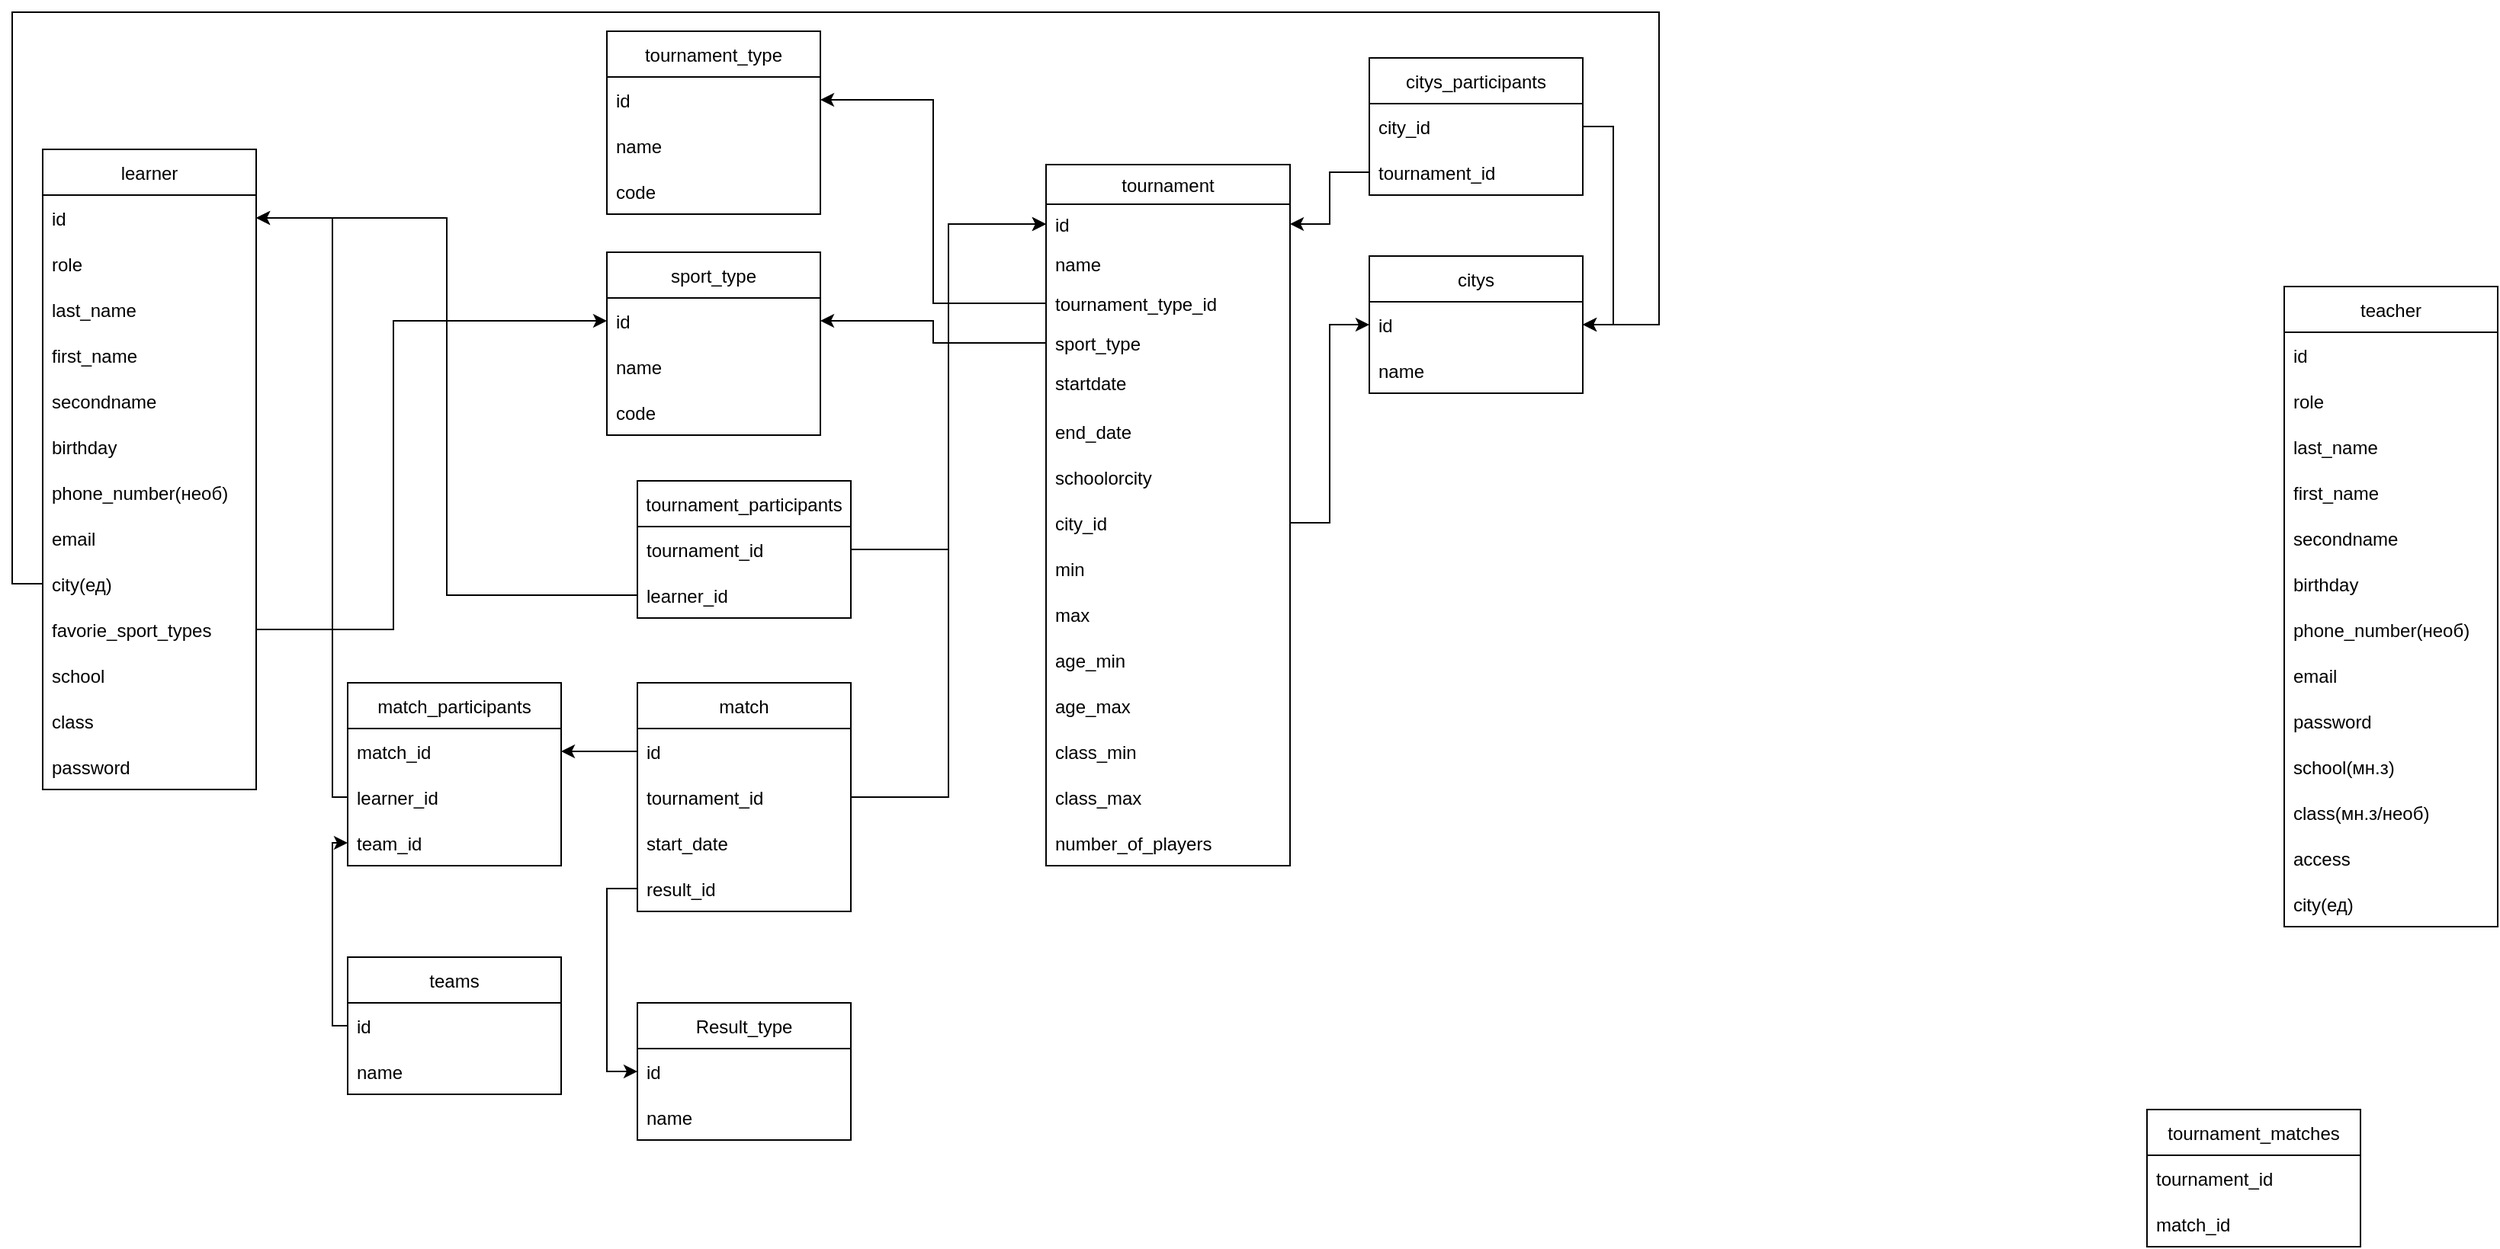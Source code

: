 <mxfile version="20.0.4" type="device"><diagram id="C5RBs43oDa-KdzZeNtuy" name="Page-1"><mxGraphModel dx="1977" dy="704" grid="1" gridSize="10" guides="1" tooltips="1" connect="1" arrows="1" fold="1" page="1" pageScale="1" pageWidth="827" pageHeight="1169" math="0" shadow="0"><root><mxCell id="WIyWlLk6GJQsqaUBKTNV-0"/><mxCell id="WIyWlLk6GJQsqaUBKTNV-1" parent="WIyWlLk6GJQsqaUBKTNV-0"/><mxCell id="zkfFHV4jXpPFQw0GAbJ--17" value="tournament&#10;" style="swimlane;fontStyle=0;align=center;verticalAlign=top;childLayout=stackLayout;horizontal=1;startSize=26;horizontalStack=0;resizeParent=1;resizeLast=0;collapsible=1;marginBottom=0;rounded=0;shadow=0;strokeWidth=1;" parent="WIyWlLk6GJQsqaUBKTNV-1" vertex="1"><mxGeometry x="508" y="120" width="160" height="460" as="geometry"><mxRectangle x="550" y="140" width="160" height="26" as="alternateBounds"/></mxGeometry></mxCell><mxCell id="zkfFHV4jXpPFQw0GAbJ--18" value="id&#10;" style="text;align=left;verticalAlign=top;spacingLeft=4;spacingRight=4;overflow=hidden;rotatable=0;points=[[0,0.5],[1,0.5]];portConstraint=eastwest;" parent="zkfFHV4jXpPFQw0GAbJ--17" vertex="1"><mxGeometry y="26" width="160" height="26" as="geometry"/></mxCell><mxCell id="zkfFHV4jXpPFQw0GAbJ--19" value="name&#10;" style="text;align=left;verticalAlign=top;spacingLeft=4;spacingRight=4;overflow=hidden;rotatable=0;points=[[0,0.5],[1,0.5]];portConstraint=eastwest;rounded=0;shadow=0;html=0;" parent="zkfFHV4jXpPFQw0GAbJ--17" vertex="1"><mxGeometry y="52" width="160" height="26" as="geometry"/></mxCell><mxCell id="zkfFHV4jXpPFQw0GAbJ--20" value="tournament_type_id" style="text;align=left;verticalAlign=top;spacingLeft=4;spacingRight=4;overflow=hidden;rotatable=0;points=[[0,0.5],[1,0.5]];portConstraint=eastwest;rounded=0;shadow=0;html=0;" parent="zkfFHV4jXpPFQw0GAbJ--17" vertex="1"><mxGeometry y="78" width="160" height="26" as="geometry"/></mxCell><mxCell id="zkfFHV4jXpPFQw0GAbJ--21" value="sport_type" style="text;align=left;verticalAlign=top;spacingLeft=4;spacingRight=4;overflow=hidden;rotatable=0;points=[[0,0.5],[1,0.5]];portConstraint=eastwest;rounded=0;shadow=0;html=0;" parent="zkfFHV4jXpPFQw0GAbJ--17" vertex="1"><mxGeometry y="104" width="160" height="26" as="geometry"/></mxCell><object label="startdate&#10;" end_date="" id="zkfFHV4jXpPFQw0GAbJ--22"><mxCell style="text;align=left;verticalAlign=top;spacingLeft=4;spacingRight=4;overflow=hidden;rotatable=0;points=[[0,0.5],[1,0.5]];portConstraint=eastwest;rounded=0;shadow=0;html=0;" parent="zkfFHV4jXpPFQw0GAbJ--17" vertex="1"><mxGeometry y="130" width="160" height="30" as="geometry"/></mxCell></object><mxCell id="_tRP8XSapxq75fpHYon0-5" value="end_date" style="text;strokeColor=none;fillColor=none;align=left;verticalAlign=middle;spacingLeft=4;spacingRight=4;overflow=hidden;points=[[0,0.5],[1,0.5]];portConstraint=eastwest;rotatable=0;" parent="zkfFHV4jXpPFQw0GAbJ--17" vertex="1"><mxGeometry y="160" width="160" height="30" as="geometry"/></mxCell><mxCell id="_tRP8XSapxq75fpHYon0-6" value="schoolorcity" style="text;strokeColor=none;fillColor=none;align=left;verticalAlign=middle;spacingLeft=4;spacingRight=4;overflow=hidden;points=[[0,0.5],[1,0.5]];portConstraint=eastwest;rotatable=0;" parent="zkfFHV4jXpPFQw0GAbJ--17" vertex="1"><mxGeometry y="190" width="160" height="30" as="geometry"/></mxCell><mxCell id="_tRP8XSapxq75fpHYon0-7" value="city_id" style="text;strokeColor=none;fillColor=none;align=left;verticalAlign=middle;spacingLeft=4;spacingRight=4;overflow=hidden;points=[[0,0.5],[1,0.5]];portConstraint=eastwest;rotatable=0;" parent="zkfFHV4jXpPFQw0GAbJ--17" vertex="1"><mxGeometry y="220" width="160" height="30" as="geometry"/></mxCell><mxCell id="_tRP8XSapxq75fpHYon0-8" value="min" style="text;strokeColor=none;fillColor=none;align=left;verticalAlign=middle;spacingLeft=4;spacingRight=4;overflow=hidden;points=[[0,0.5],[1,0.5]];portConstraint=eastwest;rotatable=0;" parent="zkfFHV4jXpPFQw0GAbJ--17" vertex="1"><mxGeometry y="250" width="160" height="30" as="geometry"/></mxCell><mxCell id="_tRP8XSapxq75fpHYon0-9" value="max" style="text;strokeColor=none;fillColor=none;align=left;verticalAlign=middle;spacingLeft=4;spacingRight=4;overflow=hidden;points=[[0,0.5],[1,0.5]];portConstraint=eastwest;rotatable=0;" parent="zkfFHV4jXpPFQw0GAbJ--17" vertex="1"><mxGeometry y="280" width="160" height="30" as="geometry"/></mxCell><mxCell id="_tRP8XSapxq75fpHYon0-10" value="age_min" style="text;strokeColor=none;fillColor=none;align=left;verticalAlign=middle;spacingLeft=4;spacingRight=4;overflow=hidden;points=[[0,0.5],[1,0.5]];portConstraint=eastwest;rotatable=0;" parent="zkfFHV4jXpPFQw0GAbJ--17" vertex="1"><mxGeometry y="310" width="160" height="30" as="geometry"/></mxCell><mxCell id="_tRP8XSapxq75fpHYon0-12" value="age_max" style="text;strokeColor=none;fillColor=none;align=left;verticalAlign=middle;spacingLeft=4;spacingRight=4;overflow=hidden;points=[[0,0.5],[1,0.5]];portConstraint=eastwest;rotatable=0;" parent="zkfFHV4jXpPFQw0GAbJ--17" vertex="1"><mxGeometry y="340" width="160" height="30" as="geometry"/></mxCell><mxCell id="_tRP8XSapxq75fpHYon0-11" value="class_min" style="text;strokeColor=none;fillColor=none;align=left;verticalAlign=middle;spacingLeft=4;spacingRight=4;overflow=hidden;points=[[0,0.5],[1,0.5]];portConstraint=eastwest;rotatable=0;" parent="zkfFHV4jXpPFQw0GAbJ--17" vertex="1"><mxGeometry y="370" width="160" height="30" as="geometry"/></mxCell><mxCell id="_tRP8XSapxq75fpHYon0-13" value="class_max" style="text;strokeColor=none;fillColor=none;align=left;verticalAlign=middle;spacingLeft=4;spacingRight=4;overflow=hidden;points=[[0,0.5],[1,0.5]];portConstraint=eastwest;rotatable=0;" parent="zkfFHV4jXpPFQw0GAbJ--17" vertex="1"><mxGeometry y="400" width="160" height="30" as="geometry"/></mxCell><mxCell id="_tRP8XSapxq75fpHYon0-14" value="number_of_players" style="text;strokeColor=none;fillColor=none;align=left;verticalAlign=middle;spacingLeft=4;spacingRight=4;overflow=hidden;points=[[0,0.5],[1,0.5]];portConstraint=eastwest;rotatable=0;" parent="zkfFHV4jXpPFQw0GAbJ--17" vertex="1"><mxGeometry y="430" width="160" height="30" as="geometry"/></mxCell><mxCell id="_tRP8XSapxq75fpHYon0-15" value="tournament_matches" style="swimlane;fontStyle=0;childLayout=stackLayout;horizontal=1;startSize=30;horizontalStack=0;resizeParent=1;resizeParentMax=0;resizeLast=0;collapsible=1;marginBottom=0;" parent="WIyWlLk6GJQsqaUBKTNV-1" vertex="1"><mxGeometry x="1230" y="740" width="140" height="90" as="geometry"/></mxCell><mxCell id="_tRP8XSapxq75fpHYon0-16" value="tournament_id" style="text;strokeColor=none;fillColor=none;align=left;verticalAlign=middle;spacingLeft=4;spacingRight=4;overflow=hidden;points=[[0,0.5],[1,0.5]];portConstraint=eastwest;rotatable=0;" parent="_tRP8XSapxq75fpHYon0-15" vertex="1"><mxGeometry y="30" width="140" height="30" as="geometry"/></mxCell><mxCell id="_tRP8XSapxq75fpHYon0-17" value="match_id" style="text;strokeColor=none;fillColor=none;align=left;verticalAlign=middle;spacingLeft=4;spacingRight=4;overflow=hidden;points=[[0,0.5],[1,0.5]];portConstraint=eastwest;rotatable=0;" parent="_tRP8XSapxq75fpHYon0-15" vertex="1"><mxGeometry y="60" width="140" height="30" as="geometry"/></mxCell><mxCell id="_tRP8XSapxq75fpHYon0-19" value="tournament_type" style="swimlane;fontStyle=0;childLayout=stackLayout;horizontal=1;startSize=30;horizontalStack=0;resizeParent=1;resizeParentMax=0;resizeLast=0;collapsible=1;marginBottom=0;" parent="WIyWlLk6GJQsqaUBKTNV-1" vertex="1"><mxGeometry x="220" y="32.5" width="140" height="120" as="geometry"/></mxCell><mxCell id="_tRP8XSapxq75fpHYon0-20" value="id" style="text;strokeColor=none;fillColor=none;align=left;verticalAlign=middle;spacingLeft=4;spacingRight=4;overflow=hidden;points=[[0,0.5],[1,0.5]];portConstraint=eastwest;rotatable=0;" parent="_tRP8XSapxq75fpHYon0-19" vertex="1"><mxGeometry y="30" width="140" height="30" as="geometry"/></mxCell><mxCell id="_tRP8XSapxq75fpHYon0-21" value="name" style="text;strokeColor=none;fillColor=none;align=left;verticalAlign=middle;spacingLeft=4;spacingRight=4;overflow=hidden;points=[[0,0.5],[1,0.5]];portConstraint=eastwest;rotatable=0;" parent="_tRP8XSapxq75fpHYon0-19" vertex="1"><mxGeometry y="60" width="140" height="30" as="geometry"/></mxCell><mxCell id="_tRP8XSapxq75fpHYon0-22" value="code" style="text;strokeColor=none;fillColor=none;align=left;verticalAlign=middle;spacingLeft=4;spacingRight=4;overflow=hidden;points=[[0,0.5],[1,0.5]];portConstraint=eastwest;rotatable=0;" parent="_tRP8XSapxq75fpHYon0-19" vertex="1"><mxGeometry y="90" width="140" height="30" as="geometry"/></mxCell><mxCell id="_tRP8XSapxq75fpHYon0-23" value="sport_type" style="swimlane;fontStyle=0;childLayout=stackLayout;horizontal=1;startSize=30;horizontalStack=0;resizeParent=1;resizeParentMax=0;resizeLast=0;collapsible=1;marginBottom=0;" parent="WIyWlLk6GJQsqaUBKTNV-1" vertex="1"><mxGeometry x="220" y="177.5" width="140" height="120" as="geometry"/></mxCell><mxCell id="_tRP8XSapxq75fpHYon0-25" value="id" style="text;strokeColor=none;fillColor=none;align=left;verticalAlign=middle;spacingLeft=4;spacingRight=4;overflow=hidden;points=[[0,0.5],[1,0.5]];portConstraint=eastwest;rotatable=0;" parent="_tRP8XSapxq75fpHYon0-23" vertex="1"><mxGeometry y="30" width="140" height="30" as="geometry"/></mxCell><mxCell id="_tRP8XSapxq75fpHYon0-26" value="name" style="text;strokeColor=none;fillColor=none;align=left;verticalAlign=middle;spacingLeft=4;spacingRight=4;overflow=hidden;points=[[0,0.5],[1,0.5]];portConstraint=eastwest;rotatable=0;" parent="_tRP8XSapxq75fpHYon0-23" vertex="1"><mxGeometry y="60" width="140" height="30" as="geometry"/></mxCell><mxCell id="_tRP8XSapxq75fpHYon0-27" value="code" style="text;strokeColor=none;fillColor=none;align=left;verticalAlign=middle;spacingLeft=4;spacingRight=4;overflow=hidden;points=[[0,0.5],[1,0.5]];portConstraint=eastwest;rotatable=0;" parent="_tRP8XSapxq75fpHYon0-23" vertex="1"><mxGeometry y="90" width="140" height="30" as="geometry"/></mxCell><mxCell id="_tRP8XSapxq75fpHYon0-28" value="citys_participants" style="swimlane;fontStyle=0;childLayout=stackLayout;horizontal=1;startSize=30;horizontalStack=0;resizeParent=1;resizeParentMax=0;resizeLast=0;collapsible=1;marginBottom=0;" parent="WIyWlLk6GJQsqaUBKTNV-1" vertex="1"><mxGeometry x="720" y="50" width="140" height="90" as="geometry"/></mxCell><mxCell id="_tRP8XSapxq75fpHYon0-29" value="city_id" style="text;strokeColor=none;fillColor=none;align=left;verticalAlign=middle;spacingLeft=4;spacingRight=4;overflow=hidden;points=[[0,0.5],[1,0.5]];portConstraint=eastwest;rotatable=0;" parent="_tRP8XSapxq75fpHYon0-28" vertex="1"><mxGeometry y="30" width="140" height="30" as="geometry"/></mxCell><mxCell id="_tRP8XSapxq75fpHYon0-30" value="tournament_id" style="text;strokeColor=none;fillColor=none;align=left;verticalAlign=middle;spacingLeft=4;spacingRight=4;overflow=hidden;points=[[0,0.5],[1,0.5]];portConstraint=eastwest;rotatable=0;" parent="_tRP8XSapxq75fpHYon0-28" vertex="1"><mxGeometry y="60" width="140" height="30" as="geometry"/></mxCell><mxCell id="_tRP8XSapxq75fpHYon0-33" value="tournament_participants" style="swimlane;fontStyle=0;childLayout=stackLayout;horizontal=1;startSize=30;horizontalStack=0;resizeParent=1;resizeParentMax=0;resizeLast=0;collapsible=1;marginBottom=0;" parent="WIyWlLk6GJQsqaUBKTNV-1" vertex="1"><mxGeometry x="240" y="327.5" width="140" height="90" as="geometry"/></mxCell><mxCell id="_tRP8XSapxq75fpHYon0-34" value="tournament_id" style="text;strokeColor=none;fillColor=none;align=left;verticalAlign=middle;spacingLeft=4;spacingRight=4;overflow=hidden;points=[[0,0.5],[1,0.5]];portConstraint=eastwest;rotatable=0;" parent="_tRP8XSapxq75fpHYon0-33" vertex="1"><mxGeometry y="30" width="140" height="30" as="geometry"/></mxCell><mxCell id="_tRP8XSapxq75fpHYon0-35" value="learner_id" style="text;strokeColor=none;fillColor=none;align=left;verticalAlign=middle;spacingLeft=4;spacingRight=4;overflow=hidden;points=[[0,0.5],[1,0.5]];portConstraint=eastwest;rotatable=0;" parent="_tRP8XSapxq75fpHYon0-33" vertex="1"><mxGeometry y="60" width="140" height="30" as="geometry"/></mxCell><mxCell id="_tRP8XSapxq75fpHYon0-40" value="match_participants" style="swimlane;fontStyle=0;childLayout=stackLayout;horizontal=1;startSize=30;horizontalStack=0;resizeParent=1;resizeParentMax=0;resizeLast=0;collapsible=1;marginBottom=0;" parent="WIyWlLk6GJQsqaUBKTNV-1" vertex="1"><mxGeometry x="50" y="460" width="140" height="120" as="geometry"/></mxCell><mxCell id="_tRP8XSapxq75fpHYon0-41" value="match_id" style="text;strokeColor=none;fillColor=none;align=left;verticalAlign=middle;spacingLeft=4;spacingRight=4;overflow=hidden;points=[[0,0.5],[1,0.5]];portConstraint=eastwest;rotatable=0;" parent="_tRP8XSapxq75fpHYon0-40" vertex="1"><mxGeometry y="30" width="140" height="30" as="geometry"/></mxCell><mxCell id="_tRP8XSapxq75fpHYon0-42" value="learner_id" style="text;strokeColor=none;fillColor=none;align=left;verticalAlign=middle;spacingLeft=4;spacingRight=4;overflow=hidden;points=[[0,0.5],[1,0.5]];portConstraint=eastwest;rotatable=0;" parent="_tRP8XSapxq75fpHYon0-40" vertex="1"><mxGeometry y="60" width="140" height="30" as="geometry"/></mxCell><mxCell id="_tRP8XSapxq75fpHYon0-43" value="team_id" style="text;strokeColor=none;fillColor=none;align=left;verticalAlign=middle;spacingLeft=4;spacingRight=4;overflow=hidden;points=[[0,0.5],[1,0.5]];portConstraint=eastwest;rotatable=0;" parent="_tRP8XSapxq75fpHYon0-40" vertex="1"><mxGeometry y="90" width="140" height="30" as="geometry"/></mxCell><mxCell id="_tRP8XSapxq75fpHYon0-44" value="teams" style="swimlane;fontStyle=0;childLayout=stackLayout;horizontal=1;startSize=30;horizontalStack=0;resizeParent=1;resizeParentMax=0;resizeLast=0;collapsible=1;marginBottom=0;" parent="WIyWlLk6GJQsqaUBKTNV-1" vertex="1"><mxGeometry x="50" y="640" width="140" height="90" as="geometry"/></mxCell><mxCell id="_tRP8XSapxq75fpHYon0-45" value="id" style="text;strokeColor=none;fillColor=none;align=left;verticalAlign=middle;spacingLeft=4;spacingRight=4;overflow=hidden;points=[[0,0.5],[1,0.5]];portConstraint=eastwest;rotatable=0;" parent="_tRP8XSapxq75fpHYon0-44" vertex="1"><mxGeometry y="30" width="140" height="30" as="geometry"/></mxCell><mxCell id="_tRP8XSapxq75fpHYon0-46" value="name" style="text;strokeColor=none;fillColor=none;align=left;verticalAlign=middle;spacingLeft=4;spacingRight=4;overflow=hidden;points=[[0,0.5],[1,0.5]];portConstraint=eastwest;rotatable=0;" parent="_tRP8XSapxq75fpHYon0-44" vertex="1"><mxGeometry y="60" width="140" height="30" as="geometry"/></mxCell><mxCell id="_tRP8XSapxq75fpHYon0-47" value="citys" style="swimlane;fontStyle=0;childLayout=stackLayout;horizontal=1;startSize=30;horizontalStack=0;resizeParent=1;resizeParentMax=0;resizeLast=0;collapsible=1;marginBottom=0;" parent="WIyWlLk6GJQsqaUBKTNV-1" vertex="1"><mxGeometry x="720" y="180" width="140" height="90" as="geometry"/></mxCell><mxCell id="_tRP8XSapxq75fpHYon0-48" value="id" style="text;strokeColor=none;fillColor=none;align=left;verticalAlign=middle;spacingLeft=4;spacingRight=4;overflow=hidden;points=[[0,0.5],[1,0.5]];portConstraint=eastwest;rotatable=0;" parent="_tRP8XSapxq75fpHYon0-47" vertex="1"><mxGeometry y="30" width="140" height="30" as="geometry"/></mxCell><mxCell id="_tRP8XSapxq75fpHYon0-49" value="name" style="text;strokeColor=none;fillColor=none;align=left;verticalAlign=middle;spacingLeft=4;spacingRight=4;overflow=hidden;points=[[0,0.5],[1,0.5]];portConstraint=eastwest;rotatable=0;" parent="_tRP8XSapxq75fpHYon0-47" vertex="1"><mxGeometry y="60" width="140" height="30" as="geometry"/></mxCell><mxCell id="_tRP8XSapxq75fpHYon0-54" value="learner" style="swimlane;fontStyle=0;childLayout=stackLayout;horizontal=1;startSize=30;horizontalStack=0;resizeParent=1;resizeParentMax=0;resizeLast=0;collapsible=1;marginBottom=0;" parent="WIyWlLk6GJQsqaUBKTNV-1" vertex="1"><mxGeometry x="-150" y="110" width="140" height="420" as="geometry"/></mxCell><mxCell id="_tRP8XSapxq75fpHYon0-59" value="id" style="text;strokeColor=none;fillColor=none;align=left;verticalAlign=middle;spacingLeft=4;spacingRight=4;overflow=hidden;points=[[0,0.5],[1,0.5]];portConstraint=eastwest;rotatable=0;" parent="_tRP8XSapxq75fpHYon0-54" vertex="1"><mxGeometry y="30" width="140" height="30" as="geometry"/></mxCell><mxCell id="_tRP8XSapxq75fpHYon0-55" value="role" style="text;strokeColor=none;fillColor=none;align=left;verticalAlign=middle;spacingLeft=4;spacingRight=4;overflow=hidden;points=[[0,0.5],[1,0.5]];portConstraint=eastwest;rotatable=0;" parent="_tRP8XSapxq75fpHYon0-54" vertex="1"><mxGeometry y="60" width="140" height="30" as="geometry"/></mxCell><mxCell id="_tRP8XSapxq75fpHYon0-56" value="last_name" style="text;strokeColor=none;fillColor=none;align=left;verticalAlign=middle;spacingLeft=4;spacingRight=4;overflow=hidden;points=[[0,0.5],[1,0.5]];portConstraint=eastwest;rotatable=0;" parent="_tRP8XSapxq75fpHYon0-54" vertex="1"><mxGeometry y="90" width="140" height="30" as="geometry"/></mxCell><mxCell id="_tRP8XSapxq75fpHYon0-57" value="first_name" style="text;strokeColor=none;fillColor=none;align=left;verticalAlign=middle;spacingLeft=4;spacingRight=4;overflow=hidden;points=[[0,0.5],[1,0.5]];portConstraint=eastwest;rotatable=0;" parent="_tRP8XSapxq75fpHYon0-54" vertex="1"><mxGeometry y="120" width="140" height="30" as="geometry"/></mxCell><mxCell id="_tRP8XSapxq75fpHYon0-63" value="secondname" style="text;strokeColor=none;fillColor=none;align=left;verticalAlign=middle;spacingLeft=4;spacingRight=4;overflow=hidden;points=[[0,0.5],[1,0.5]];portConstraint=eastwest;rotatable=0;" parent="_tRP8XSapxq75fpHYon0-54" vertex="1"><mxGeometry y="150" width="140" height="30" as="geometry"/></mxCell><mxCell id="_tRP8XSapxq75fpHYon0-62" value="birthday" style="text;strokeColor=none;fillColor=none;align=left;verticalAlign=middle;spacingLeft=4;spacingRight=4;overflow=hidden;points=[[0,0.5],[1,0.5]];portConstraint=eastwest;rotatable=0;" parent="_tRP8XSapxq75fpHYon0-54" vertex="1"><mxGeometry y="180" width="140" height="30" as="geometry"/></mxCell><mxCell id="_tRP8XSapxq75fpHYon0-60" value="phone_number(необ)" style="text;strokeColor=none;fillColor=none;align=left;verticalAlign=middle;spacingLeft=4;spacingRight=4;overflow=hidden;points=[[0,0.5],[1,0.5]];portConstraint=eastwest;rotatable=0;" parent="_tRP8XSapxq75fpHYon0-54" vertex="1"><mxGeometry y="210" width="140" height="30" as="geometry"/></mxCell><mxCell id="_tRP8XSapxq75fpHYon0-61" value="email" style="text;strokeColor=none;fillColor=none;align=left;verticalAlign=middle;spacingLeft=4;spacingRight=4;overflow=hidden;points=[[0,0.5],[1,0.5]];portConstraint=eastwest;rotatable=0;" parent="_tRP8XSapxq75fpHYon0-54" vertex="1"><mxGeometry y="240" width="140" height="30" as="geometry"/></mxCell><mxCell id="_tRP8XSapxq75fpHYon0-72" value="city(ед)" style="text;strokeColor=none;fillColor=none;align=left;verticalAlign=middle;spacingLeft=4;spacingRight=4;overflow=hidden;points=[[0,0.5],[1,0.5]];portConstraint=eastwest;rotatable=0;" parent="_tRP8XSapxq75fpHYon0-54" vertex="1"><mxGeometry y="270" width="140" height="30" as="geometry"/></mxCell><mxCell id="_tRP8XSapxq75fpHYon0-75" value="favorie_sport_types" style="text;strokeColor=none;fillColor=none;align=left;verticalAlign=middle;spacingLeft=4;spacingRight=4;overflow=hidden;points=[[0,0.5],[1,0.5]];portConstraint=eastwest;rotatable=0;" parent="_tRP8XSapxq75fpHYon0-54" vertex="1"><mxGeometry y="300" width="140" height="30" as="geometry"/></mxCell><mxCell id="_tRP8XSapxq75fpHYon0-73" value="school" style="text;strokeColor=none;fillColor=none;align=left;verticalAlign=middle;spacingLeft=4;spacingRight=4;overflow=hidden;points=[[0,0.5],[1,0.5]];portConstraint=eastwest;rotatable=0;" parent="_tRP8XSapxq75fpHYon0-54" vertex="1"><mxGeometry y="330" width="140" height="30" as="geometry"/></mxCell><mxCell id="_tRP8XSapxq75fpHYon0-74" value="class" style="text;strokeColor=none;fillColor=none;align=left;verticalAlign=middle;spacingLeft=4;spacingRight=4;overflow=hidden;points=[[0,0.5],[1,0.5]];portConstraint=eastwest;rotatable=0;" parent="_tRP8XSapxq75fpHYon0-54" vertex="1"><mxGeometry y="360" width="140" height="30" as="geometry"/></mxCell><mxCell id="_tRP8XSapxq75fpHYon0-64" value="password" style="text;strokeColor=none;fillColor=none;align=left;verticalAlign=middle;spacingLeft=4;spacingRight=4;overflow=hidden;points=[[0,0.5],[1,0.5]];portConstraint=eastwest;rotatable=0;" parent="_tRP8XSapxq75fpHYon0-54" vertex="1"><mxGeometry y="390" width="140" height="30" as="geometry"/></mxCell><mxCell id="Ds_4iTR1WvRI0m9JrLoC-0" style="edgeStyle=orthogonalEdgeStyle;rounded=0;orthogonalLoop=1;jettySize=auto;html=1;exitX=0;exitY=0.5;exitDx=0;exitDy=0;entryX=1;entryY=0.5;entryDx=0;entryDy=0;" edge="1" parent="WIyWlLk6GJQsqaUBKTNV-1" source="zkfFHV4jXpPFQw0GAbJ--20" target="_tRP8XSapxq75fpHYon0-20"><mxGeometry relative="1" as="geometry"/></mxCell><mxCell id="Ds_4iTR1WvRI0m9JrLoC-2" style="edgeStyle=orthogonalEdgeStyle;rounded=0;orthogonalLoop=1;jettySize=auto;html=1;exitX=0;exitY=0.5;exitDx=0;exitDy=0;entryX=1;entryY=0.5;entryDx=0;entryDy=0;" edge="1" parent="WIyWlLk6GJQsqaUBKTNV-1" source="zkfFHV4jXpPFQw0GAbJ--21" target="_tRP8XSapxq75fpHYon0-25"><mxGeometry relative="1" as="geometry"/></mxCell><mxCell id="Ds_4iTR1WvRI0m9JrLoC-5" style="edgeStyle=orthogonalEdgeStyle;rounded=0;orthogonalLoop=1;jettySize=auto;html=1;exitX=1;exitY=0.5;exitDx=0;exitDy=0;entryX=0;entryY=0.5;entryDx=0;entryDy=0;" edge="1" parent="WIyWlLk6GJQsqaUBKTNV-1" source="_tRP8XSapxq75fpHYon0-7" target="_tRP8XSapxq75fpHYon0-48"><mxGeometry relative="1" as="geometry"/></mxCell><mxCell id="Ds_4iTR1WvRI0m9JrLoC-7" style="edgeStyle=orthogonalEdgeStyle;rounded=0;orthogonalLoop=1;jettySize=auto;html=1;exitX=1;exitY=0.5;exitDx=0;exitDy=0;entryX=1;entryY=0.5;entryDx=0;entryDy=0;" edge="1" parent="WIyWlLk6GJQsqaUBKTNV-1" source="_tRP8XSapxq75fpHYon0-29" target="_tRP8XSapxq75fpHYon0-48"><mxGeometry relative="1" as="geometry"/></mxCell><mxCell id="Ds_4iTR1WvRI0m9JrLoC-8" style="edgeStyle=orthogonalEdgeStyle;rounded=0;orthogonalLoop=1;jettySize=auto;html=1;exitX=0;exitY=0.5;exitDx=0;exitDy=0;entryX=1;entryY=0.5;entryDx=0;entryDy=0;" edge="1" parent="WIyWlLk6GJQsqaUBKTNV-1" source="_tRP8XSapxq75fpHYon0-30" target="zkfFHV4jXpPFQw0GAbJ--18"><mxGeometry relative="1" as="geometry"/></mxCell><mxCell id="Ds_4iTR1WvRI0m9JrLoC-9" style="edgeStyle=orthogonalEdgeStyle;rounded=0;orthogonalLoop=1;jettySize=auto;html=1;exitX=1;exitY=0.5;exitDx=0;exitDy=0;entryX=0;entryY=0.5;entryDx=0;entryDy=0;" edge="1" parent="WIyWlLk6GJQsqaUBKTNV-1" source="_tRP8XSapxq75fpHYon0-34" target="zkfFHV4jXpPFQw0GAbJ--18"><mxGeometry relative="1" as="geometry"/></mxCell><mxCell id="Ds_4iTR1WvRI0m9JrLoC-24" value="teacher" style="swimlane;fontStyle=0;childLayout=stackLayout;horizontal=1;startSize=30;horizontalStack=0;resizeParent=1;resizeParentMax=0;resizeLast=0;collapsible=1;marginBottom=0;" vertex="1" parent="WIyWlLk6GJQsqaUBKTNV-1"><mxGeometry x="1320" y="200" width="140" height="420" as="geometry"/></mxCell><mxCell id="Ds_4iTR1WvRI0m9JrLoC-25" value="id" style="text;strokeColor=none;fillColor=none;align=left;verticalAlign=middle;spacingLeft=4;spacingRight=4;overflow=hidden;points=[[0,0.5],[1,0.5]];portConstraint=eastwest;rotatable=0;" vertex="1" parent="Ds_4iTR1WvRI0m9JrLoC-24"><mxGeometry y="30" width="140" height="30" as="geometry"/></mxCell><mxCell id="Ds_4iTR1WvRI0m9JrLoC-26" value="role" style="text;strokeColor=none;fillColor=none;align=left;verticalAlign=middle;spacingLeft=4;spacingRight=4;overflow=hidden;points=[[0,0.5],[1,0.5]];portConstraint=eastwest;rotatable=0;" vertex="1" parent="Ds_4iTR1WvRI0m9JrLoC-24"><mxGeometry y="60" width="140" height="30" as="geometry"/></mxCell><mxCell id="Ds_4iTR1WvRI0m9JrLoC-27" value="last_name" style="text;strokeColor=none;fillColor=none;align=left;verticalAlign=middle;spacingLeft=4;spacingRight=4;overflow=hidden;points=[[0,0.5],[1,0.5]];portConstraint=eastwest;rotatable=0;" vertex="1" parent="Ds_4iTR1WvRI0m9JrLoC-24"><mxGeometry y="90" width="140" height="30" as="geometry"/></mxCell><mxCell id="Ds_4iTR1WvRI0m9JrLoC-28" value="first_name" style="text;strokeColor=none;fillColor=none;align=left;verticalAlign=middle;spacingLeft=4;spacingRight=4;overflow=hidden;points=[[0,0.5],[1,0.5]];portConstraint=eastwest;rotatable=0;" vertex="1" parent="Ds_4iTR1WvRI0m9JrLoC-24"><mxGeometry y="120" width="140" height="30" as="geometry"/></mxCell><mxCell id="Ds_4iTR1WvRI0m9JrLoC-29" value="secondname" style="text;strokeColor=none;fillColor=none;align=left;verticalAlign=middle;spacingLeft=4;spacingRight=4;overflow=hidden;points=[[0,0.5],[1,0.5]];portConstraint=eastwest;rotatable=0;" vertex="1" parent="Ds_4iTR1WvRI0m9JrLoC-24"><mxGeometry y="150" width="140" height="30" as="geometry"/></mxCell><mxCell id="Ds_4iTR1WvRI0m9JrLoC-30" value="birthday" style="text;strokeColor=none;fillColor=none;align=left;verticalAlign=middle;spacingLeft=4;spacingRight=4;overflow=hidden;points=[[0,0.5],[1,0.5]];portConstraint=eastwest;rotatable=0;" vertex="1" parent="Ds_4iTR1WvRI0m9JrLoC-24"><mxGeometry y="180" width="140" height="30" as="geometry"/></mxCell><mxCell id="Ds_4iTR1WvRI0m9JrLoC-31" value="phone_number(необ)" style="text;strokeColor=none;fillColor=none;align=left;verticalAlign=middle;spacingLeft=4;spacingRight=4;overflow=hidden;points=[[0,0.5],[1,0.5]];portConstraint=eastwest;rotatable=0;" vertex="1" parent="Ds_4iTR1WvRI0m9JrLoC-24"><mxGeometry y="210" width="140" height="30" as="geometry"/></mxCell><mxCell id="Ds_4iTR1WvRI0m9JrLoC-32" value="email" style="text;strokeColor=none;fillColor=none;align=left;verticalAlign=middle;spacingLeft=4;spacingRight=4;overflow=hidden;points=[[0,0.5],[1,0.5]];portConstraint=eastwest;rotatable=0;" vertex="1" parent="Ds_4iTR1WvRI0m9JrLoC-24"><mxGeometry y="240" width="140" height="30" as="geometry"/></mxCell><mxCell id="Ds_4iTR1WvRI0m9JrLoC-37" value="password" style="text;strokeColor=none;fillColor=none;align=left;verticalAlign=middle;spacingLeft=4;spacingRight=4;overflow=hidden;points=[[0,0.5],[1,0.5]];portConstraint=eastwest;rotatable=0;" vertex="1" parent="Ds_4iTR1WvRI0m9JrLoC-24"><mxGeometry y="270" width="140" height="30" as="geometry"/></mxCell><mxCell id="_tRP8XSapxq75fpHYon0-67" value="school(мн.з)" style="text;strokeColor=none;fillColor=none;align=left;verticalAlign=middle;spacingLeft=4;spacingRight=4;overflow=hidden;points=[[0,0.5],[1,0.5]];portConstraint=eastwest;rotatable=0;" parent="Ds_4iTR1WvRI0m9JrLoC-24" vertex="1"><mxGeometry y="300" width="140" height="30" as="geometry"/></mxCell><mxCell id="_tRP8XSapxq75fpHYon0-68" value="class(мн.з/необ)" style="text;strokeColor=none;fillColor=none;align=left;verticalAlign=middle;spacingLeft=4;spacingRight=4;overflow=hidden;points=[[0,0.5],[1,0.5]];portConstraint=eastwest;rotatable=0;" parent="Ds_4iTR1WvRI0m9JrLoC-24" vertex="1"><mxGeometry y="330" width="140" height="30" as="geometry"/></mxCell><mxCell id="_tRP8XSapxq75fpHYon0-69" value="access" style="text;strokeColor=none;fillColor=none;align=left;verticalAlign=middle;spacingLeft=4;spacingRight=4;overflow=hidden;points=[[0,0.5],[1,0.5]];portConstraint=eastwest;rotatable=0;" parent="Ds_4iTR1WvRI0m9JrLoC-24" vertex="1"><mxGeometry y="360" width="140" height="30" as="geometry"/></mxCell><mxCell id="_tRP8XSapxq75fpHYon0-66" value="city(ед)" style="text;strokeColor=none;fillColor=none;align=left;verticalAlign=middle;spacingLeft=4;spacingRight=4;overflow=hidden;points=[[0,0.5],[1,0.5]];portConstraint=eastwest;rotatable=0;" parent="Ds_4iTR1WvRI0m9JrLoC-24" vertex="1"><mxGeometry y="390" width="140" height="30" as="geometry"/></mxCell><mxCell id="Ds_4iTR1WvRI0m9JrLoC-38" style="edgeStyle=orthogonalEdgeStyle;rounded=0;orthogonalLoop=1;jettySize=auto;html=1;exitX=0;exitY=0.5;exitDx=0;exitDy=0;entryX=1;entryY=0.5;entryDx=0;entryDy=0;" edge="1" parent="WIyWlLk6GJQsqaUBKTNV-1" source="_tRP8XSapxq75fpHYon0-35" target="_tRP8XSapxq75fpHYon0-59"><mxGeometry relative="1" as="geometry"/></mxCell><mxCell id="Ds_4iTR1WvRI0m9JrLoC-39" value="match" style="swimlane;fontStyle=0;childLayout=stackLayout;horizontal=1;startSize=30;horizontalStack=0;resizeParent=1;resizeParentMax=0;resizeLast=0;collapsible=1;marginBottom=0;" vertex="1" parent="WIyWlLk6GJQsqaUBKTNV-1"><mxGeometry x="240" y="460" width="140" height="150" as="geometry"/></mxCell><mxCell id="Ds_4iTR1WvRI0m9JrLoC-40" value="id" style="text;strokeColor=none;fillColor=none;align=left;verticalAlign=middle;spacingLeft=4;spacingRight=4;overflow=hidden;points=[[0,0.5],[1,0.5]];portConstraint=eastwest;rotatable=0;" vertex="1" parent="Ds_4iTR1WvRI0m9JrLoC-39"><mxGeometry y="30" width="140" height="30" as="geometry"/></mxCell><mxCell id="Ds_4iTR1WvRI0m9JrLoC-44" value="tournament_id" style="text;strokeColor=none;fillColor=none;align=left;verticalAlign=middle;spacingLeft=4;spacingRight=4;overflow=hidden;points=[[0,0.5],[1,0.5]];portConstraint=eastwest;rotatable=0;" vertex="1" parent="Ds_4iTR1WvRI0m9JrLoC-39"><mxGeometry y="60" width="140" height="30" as="geometry"/></mxCell><mxCell id="Ds_4iTR1WvRI0m9JrLoC-41" value="start_date" style="text;strokeColor=none;fillColor=none;align=left;verticalAlign=middle;spacingLeft=4;spacingRight=4;overflow=hidden;points=[[0,0.5],[1,0.5]];portConstraint=eastwest;rotatable=0;" vertex="1" parent="Ds_4iTR1WvRI0m9JrLoC-39"><mxGeometry y="90" width="140" height="30" as="geometry"/></mxCell><mxCell id="Ds_4iTR1WvRI0m9JrLoC-43" value="result_id" style="text;strokeColor=none;fillColor=none;align=left;verticalAlign=middle;spacingLeft=4;spacingRight=4;overflow=hidden;points=[[0,0.5],[1,0.5]];portConstraint=eastwest;rotatable=0;" vertex="1" parent="Ds_4iTR1WvRI0m9JrLoC-39"><mxGeometry y="120" width="140" height="30" as="geometry"/></mxCell><mxCell id="Ds_4iTR1WvRI0m9JrLoC-45" style="edgeStyle=orthogonalEdgeStyle;rounded=0;orthogonalLoop=1;jettySize=auto;html=1;exitX=1;exitY=0.5;exitDx=0;exitDy=0;entryX=0;entryY=0.5;entryDx=0;entryDy=0;" edge="1" parent="WIyWlLk6GJQsqaUBKTNV-1" source="Ds_4iTR1WvRI0m9JrLoC-44" target="zkfFHV4jXpPFQw0GAbJ--18"><mxGeometry relative="1" as="geometry"/></mxCell><mxCell id="Ds_4iTR1WvRI0m9JrLoC-46" style="edgeStyle=orthogonalEdgeStyle;rounded=0;orthogonalLoop=1;jettySize=auto;html=1;exitX=0;exitY=0.5;exitDx=0;exitDy=0;entryX=1;entryY=0.5;entryDx=0;entryDy=0;" edge="1" parent="WIyWlLk6GJQsqaUBKTNV-1" source="Ds_4iTR1WvRI0m9JrLoC-40" target="_tRP8XSapxq75fpHYon0-41"><mxGeometry relative="1" as="geometry"/></mxCell><mxCell id="Ds_4iTR1WvRI0m9JrLoC-47" style="edgeStyle=orthogonalEdgeStyle;rounded=0;orthogonalLoop=1;jettySize=auto;html=1;exitX=0;exitY=0.5;exitDx=0;exitDy=0;entryX=1;entryY=0.5;entryDx=0;entryDy=0;" edge="1" parent="WIyWlLk6GJQsqaUBKTNV-1" source="_tRP8XSapxq75fpHYon0-42" target="_tRP8XSapxq75fpHYon0-59"><mxGeometry relative="1" as="geometry"><mxPoint x="130" y="470" as="targetPoint"/><Array as="points"><mxPoint x="40" y="535"/><mxPoint x="40" y="155"/></Array></mxGeometry></mxCell><mxCell id="Ds_4iTR1WvRI0m9JrLoC-48" style="edgeStyle=orthogonalEdgeStyle;rounded=0;orthogonalLoop=1;jettySize=auto;html=1;exitX=0;exitY=0.5;exitDx=0;exitDy=0;entryX=0;entryY=0.5;entryDx=0;entryDy=0;" edge="1" parent="WIyWlLk6GJQsqaUBKTNV-1" source="_tRP8XSapxq75fpHYon0-45" target="_tRP8XSapxq75fpHYon0-43"><mxGeometry relative="1" as="geometry"><Array as="points"><mxPoint x="40" y="685"/><mxPoint x="40" y="565"/></Array></mxGeometry></mxCell><mxCell id="Ds_4iTR1WvRI0m9JrLoC-50" value="Result_type" style="swimlane;fontStyle=0;childLayout=stackLayout;horizontal=1;startSize=30;horizontalStack=0;resizeParent=1;resizeParentMax=0;resizeLast=0;collapsible=1;marginBottom=0;" vertex="1" parent="WIyWlLk6GJQsqaUBKTNV-1"><mxGeometry x="240" y="670" width="140" height="90" as="geometry"/></mxCell><mxCell id="Ds_4iTR1WvRI0m9JrLoC-51" value="id" style="text;strokeColor=none;fillColor=none;align=left;verticalAlign=middle;spacingLeft=4;spacingRight=4;overflow=hidden;points=[[0,0.5],[1,0.5]];portConstraint=eastwest;rotatable=0;" vertex="1" parent="Ds_4iTR1WvRI0m9JrLoC-50"><mxGeometry y="30" width="140" height="30" as="geometry"/></mxCell><mxCell id="Ds_4iTR1WvRI0m9JrLoC-52" value="name" style="text;strokeColor=none;fillColor=none;align=left;verticalAlign=middle;spacingLeft=4;spacingRight=4;overflow=hidden;points=[[0,0.5],[1,0.5]];portConstraint=eastwest;rotatable=0;" vertex="1" parent="Ds_4iTR1WvRI0m9JrLoC-50"><mxGeometry y="60" width="140" height="30" as="geometry"/></mxCell><mxCell id="Ds_4iTR1WvRI0m9JrLoC-55" style="edgeStyle=orthogonalEdgeStyle;rounded=0;orthogonalLoop=1;jettySize=auto;html=1;exitX=0;exitY=0.5;exitDx=0;exitDy=0;entryX=0;entryY=0.5;entryDx=0;entryDy=0;" edge="1" parent="WIyWlLk6GJQsqaUBKTNV-1" source="Ds_4iTR1WvRI0m9JrLoC-43" target="Ds_4iTR1WvRI0m9JrLoC-51"><mxGeometry relative="1" as="geometry"/></mxCell><mxCell id="Ds_4iTR1WvRI0m9JrLoC-56" style="edgeStyle=orthogonalEdgeStyle;rounded=0;orthogonalLoop=1;jettySize=auto;html=1;exitX=0;exitY=0.5;exitDx=0;exitDy=0;entryX=1;entryY=0.5;entryDx=0;entryDy=0;" edge="1" parent="WIyWlLk6GJQsqaUBKTNV-1" source="_tRP8XSapxq75fpHYon0-72" target="_tRP8XSapxq75fpHYon0-48"><mxGeometry relative="1" as="geometry"><mxPoint x="680" as="targetPoint"/><Array as="points"><mxPoint x="-170" y="395"/><mxPoint x="-170" y="20"/><mxPoint x="910" y="20"/><mxPoint x="910" y="225"/></Array></mxGeometry></mxCell><mxCell id="Ds_4iTR1WvRI0m9JrLoC-57" style="edgeStyle=orthogonalEdgeStyle;rounded=0;orthogonalLoop=1;jettySize=auto;html=1;exitX=1;exitY=0.5;exitDx=0;exitDy=0;entryX=0;entryY=0.5;entryDx=0;entryDy=0;" edge="1" parent="WIyWlLk6GJQsqaUBKTNV-1" source="_tRP8XSapxq75fpHYon0-75" target="_tRP8XSapxq75fpHYon0-25"><mxGeometry relative="1" as="geometry"><Array as="points"><mxPoint x="80" y="425"/><mxPoint x="80" y="222"/></Array></mxGeometry></mxCell></root></mxGraphModel></diagram></mxfile>